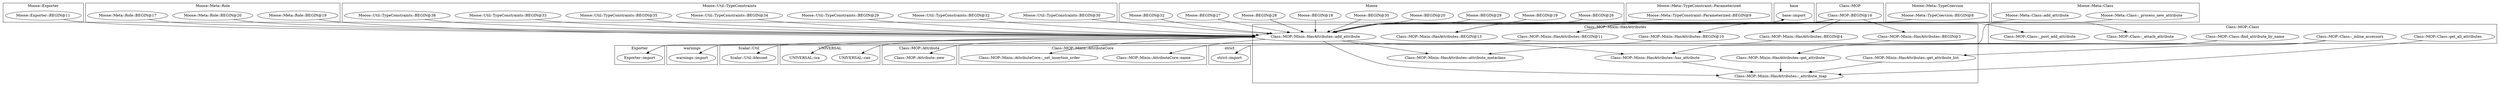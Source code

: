 digraph {
graph [overlap=false]
subgraph cluster_warnings {
	label="warnings";
	"warnings::import";
}
subgraph cluster_Moose_Exporter {
	label="Moose::Exporter";
	"Moose::Exporter::BEGIN@11";
}
subgraph cluster_Moose_Meta_Role {
	label="Moose::Meta::Role";
	"Moose::Meta::Role::BEGIN@20";
	"Moose::Meta::Role::BEGIN@17";
	"Moose::Meta::Role::BEGIN@19";
}
subgraph cluster_Moose_Util_TypeConstraints {
	label="Moose::Util::TypeConstraints";
	"Moose::Util::TypeConstraints::BEGIN@34";
	"Moose::Util::TypeConstraints::BEGIN@35";
	"Moose::Util::TypeConstraints::BEGIN@33";
	"Moose::Util::TypeConstraints::BEGIN@38";
	"Moose::Util::TypeConstraints::BEGIN@30";
	"Moose::Util::TypeConstraints::BEGIN@32";
	"Moose::Util::TypeConstraints::BEGIN@29";
}
subgraph cluster_Moose {
	label="Moose";
	"Moose::BEGIN@27";
	"Moose::BEGIN@32";
	"Moose::BEGIN@26";
	"Moose::BEGIN@19";
	"Moose::BEGIN@29";
	"Moose::BEGIN@20";
	"Moose::BEGIN@30";
	"Moose::BEGIN@18";
	"Moose::BEGIN@28";
}
subgraph cluster_Moose_Meta_TypeConstraint_Parameterized {
	label="Moose::Meta::TypeConstraint::Parameterized";
	"Moose::Meta::TypeConstraint::Parameterized::BEGIN@9";
}
subgraph cluster_Scalar_Util {
	label="Scalar::Util";
	"Scalar::Util::blessed";
}
subgraph cluster_UNIVERSAL {
	label="UNIVERSAL";
	"UNIVERSAL::isa";
	"UNIVERSAL::can";
}
subgraph cluster_Moose_Meta_Class {
	label="Moose::Meta::Class";
	"Moose::Meta::Class::_process_new_attribute";
	"Moose::Meta::Class::add_attribute";
}
subgraph cluster_base {
	label="base";
	"base::import";
}
subgraph cluster_strict {
	label="strict";
	"strict::import";
}
subgraph cluster_Class_MOP_Class {
	label="Class::MOP::Class";
	"Class::MOP::Class::find_attribute_by_name";
	"Class::MOP::Class::get_all_attributes";
	"Class::MOP::Class::_post_add_attribute";
	"Class::MOP::Class::_attach_attribute";
	"Class::MOP::Class::_inline_accessors";
}
subgraph cluster_Class_MOP {
	label="Class::MOP";
	"Class::MOP::BEGIN@16";
}
subgraph cluster_Exporter {
	label="Exporter";
	"Exporter::import";
}
subgraph cluster_Class_MOP_Attribute {
	label="Class::MOP::Attribute";
	"Class::MOP::Attribute::new";
}
subgraph cluster_Class_MOP_Mixin_AttributeCore {
	label="Class::MOP::Mixin::AttributeCore";
	"Class::MOP::Mixin::AttributeCore::_set_insertion_order";
	"Class::MOP::Mixin::AttributeCore::name";
}
subgraph cluster_Class_MOP_Mixin_HasAttributes {
	label="Class::MOP::Mixin::HasAttributes";
	"Class::MOP::Mixin::HasAttributes::BEGIN@13";
	"Class::MOP::Mixin::HasAttributes::get_attribute_list";
	"Class::MOP::Mixin::HasAttributes::get_attribute";
	"Class::MOP::Mixin::HasAttributes::_attribute_map";
	"Class::MOP::Mixin::HasAttributes::attribute_metaclass";
	"Class::MOP::Mixin::HasAttributes::BEGIN@11";
	"Class::MOP::Mixin::HasAttributes::BEGIN@4";
	"Class::MOP::Mixin::HasAttributes::add_attribute";
	"Class::MOP::Mixin::HasAttributes::BEGIN@10";
	"Class::MOP::Mixin::HasAttributes::BEGIN@3";
	"Class::MOP::Mixin::HasAttributes::has_attribute";
}
subgraph cluster_Moose_Meta_TypeCoercion {
	label="Moose::Meta::TypeCoercion";
	"Moose::Meta::TypeCoercion::BEGIN@8";
}
"Class::MOP::Mixin::HasAttributes::add_attribute" -> "Class::MOP::Mixin::AttributeCore::_set_insertion_order";
"Class::MOP::Class::find_attribute_by_name" -> "Class::MOP::Mixin::HasAttributes::get_attribute";
"Class::MOP::Class::_inline_accessors" -> "Class::MOP::Mixin::HasAttributes::get_attribute";
"Class::MOP::Mixin::HasAttributes::BEGIN@11" -> "Exporter::import";
"Class::MOP::Mixin::HasAttributes::BEGIN@10" -> "Exporter::import";
"Class::MOP::BEGIN@16" -> "Class::MOP::Mixin::HasAttributes::BEGIN@3";
"Class::MOP::Class::find_attribute_by_name" -> "Class::MOP::Mixin::HasAttributes::has_attribute";
"Class::MOP::Mixin::HasAttributes::add_attribute" -> "Class::MOP::Mixin::HasAttributes::has_attribute";
"Class::MOP::BEGIN@16" -> "Class::MOP::Mixin::HasAttributes::BEGIN@11";
"Class::MOP::Mixin::HasAttributes::add_attribute" -> "Class::MOP::Class::_post_add_attribute";
"Class::MOP::Class::_inline_accessors" -> "Class::MOP::Mixin::HasAttributes::get_attribute_list";
"Class::MOP::Mixin::HasAttributes::add_attribute" -> "Scalar::Util::blessed";
"Class::MOP::BEGIN@16" -> "Class::MOP::Mixin::HasAttributes::BEGIN@4";
"Class::MOP::BEGIN@16" -> "Class::MOP::Mixin::HasAttributes::BEGIN@13";
"Class::MOP::Mixin::HasAttributes::add_attribute" -> "Class::MOP::Class::_attach_attribute";
"Moose::Util::TypeConstraints::BEGIN@38" -> "Class::MOP::Mixin::HasAttributes::add_attribute";
"Moose::BEGIN@26" -> "Class::MOP::Mixin::HasAttributes::add_attribute";
"base::import" -> "Class::MOP::Mixin::HasAttributes::add_attribute";
"Moose::Meta::Role::BEGIN@20" -> "Class::MOP::Mixin::HasAttributes::add_attribute";
"Moose::BEGIN@29" -> "Class::MOP::Mixin::HasAttributes::add_attribute";
"Moose::BEGIN@20" -> "Class::MOP::Mixin::HasAttributes::add_attribute";
"Moose::Meta::Class::add_attribute" -> "Class::MOP::Mixin::HasAttributes::add_attribute";
"Moose::BEGIN@28" -> "Class::MOP::Mixin::HasAttributes::add_attribute";
"Moose::Meta::Role::BEGIN@17" -> "Class::MOP::Mixin::HasAttributes::add_attribute";
"Moose::BEGIN@27" -> "Class::MOP::Mixin::HasAttributes::add_attribute";
"Moose::BEGIN@32" -> "Class::MOP::Mixin::HasAttributes::add_attribute";
"Moose::Exporter::BEGIN@11" -> "Class::MOP::Mixin::HasAttributes::add_attribute";
"Moose::Util::TypeConstraints::BEGIN@33" -> "Class::MOP::Mixin::HasAttributes::add_attribute";
"Moose::Util::TypeConstraints::BEGIN@35" -> "Class::MOP::Mixin::HasAttributes::add_attribute";
"Moose::BEGIN@19" -> "Class::MOP::Mixin::HasAttributes::add_attribute";
"Moose::Util::TypeConstraints::BEGIN@30" -> "Class::MOP::Mixin::HasAttributes::add_attribute";
"Moose::Meta::Role::BEGIN@19" -> "Class::MOP::Mixin::HasAttributes::add_attribute";
"Moose::Meta::TypeCoercion::BEGIN@8" -> "Class::MOP::Mixin::HasAttributes::add_attribute";
"Moose::Meta::TypeConstraint::Parameterized::BEGIN@9" -> "Class::MOP::Mixin::HasAttributes::add_attribute";
"Moose::Util::TypeConstraints::BEGIN@34" -> "Class::MOP::Mixin::HasAttributes::add_attribute";
"Moose::BEGIN@30" -> "Class::MOP::Mixin::HasAttributes::add_attribute";
"Moose::BEGIN@18" -> "Class::MOP::Mixin::HasAttributes::add_attribute";
"Moose::Util::TypeConstraints::BEGIN@32" -> "Class::MOP::Mixin::HasAttributes::add_attribute";
"Moose::Util::TypeConstraints::BEGIN@29" -> "Class::MOP::Mixin::HasAttributes::add_attribute";
"Class::MOP::Mixin::HasAttributes::add_attribute" -> "UNIVERSAL::can";
"Class::MOP::Mixin::HasAttributes::BEGIN@13" -> "base::import";
"Class::MOP::Mixin::HasAttributes::add_attribute" -> "UNIVERSAL::isa";
"Class::MOP::Mixin::HasAttributes::BEGIN@4" -> "warnings::import";
"Class::MOP::BEGIN@16" -> "Class::MOP::Mixin::HasAttributes::BEGIN@10";
"Class::MOP::Mixin::HasAttributes::get_attribute" -> "Class::MOP::Mixin::HasAttributes::_attribute_map";
"Class::MOP::Mixin::HasAttributes::get_attribute_list" -> "Class::MOP::Mixin::HasAttributes::_attribute_map";
"Class::MOP::Class::get_all_attributes" -> "Class::MOP::Mixin::HasAttributes::_attribute_map";
"Class::MOP::Mixin::HasAttributes::add_attribute" -> "Class::MOP::Mixin::HasAttributes::_attribute_map";
"Class::MOP::Mixin::HasAttributes::has_attribute" -> "Class::MOP::Mixin::HasAttributes::_attribute_map";
"Class::MOP::Mixin::HasAttributes::add_attribute" -> "Class::MOP::Attribute::new";
"Class::MOP::Mixin::HasAttributes::add_attribute" -> "Class::MOP::Mixin::AttributeCore::name";
"Moose::Meta::Class::_process_new_attribute" -> "Class::MOP::Mixin::HasAttributes::attribute_metaclass";
"Class::MOP::Mixin::HasAttributes::add_attribute" -> "Class::MOP::Mixin::HasAttributes::attribute_metaclass";
"Class::MOP::Mixin::HasAttributes::BEGIN@3" -> "strict::import";
}
